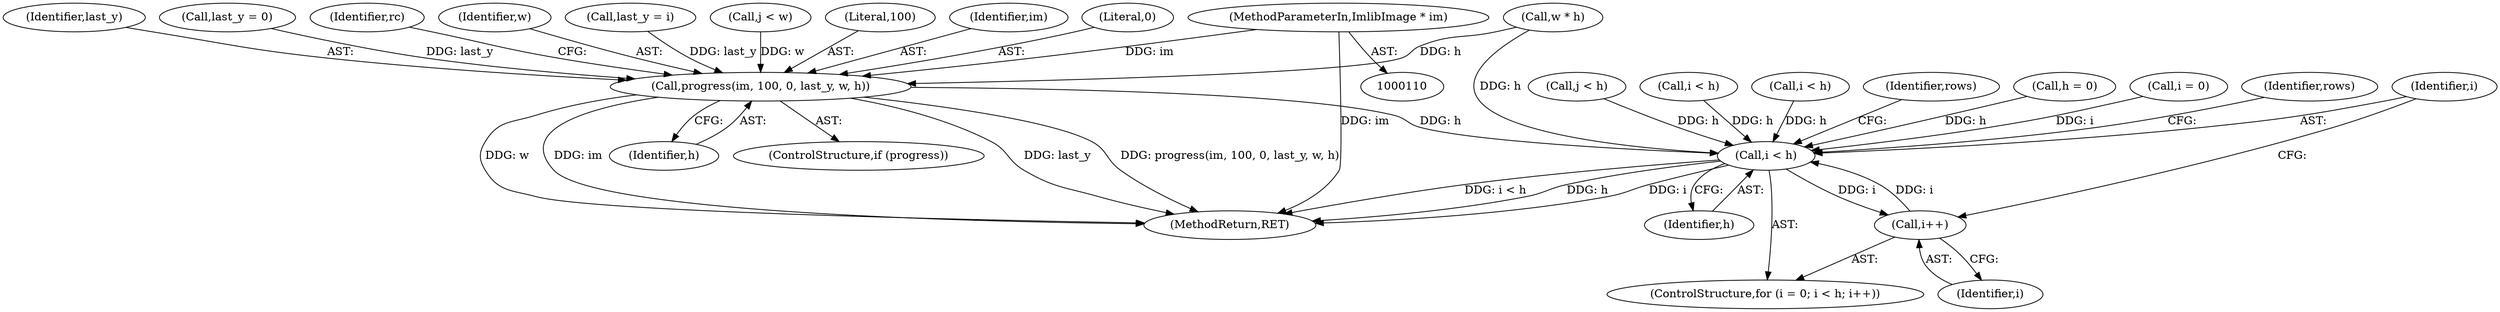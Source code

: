 digraph "0_enlightment_37a96801663b7b4cd3fbe56cc0eb8b6a17e766a8@pointer" {
"1000111" [label="(MethodParameterIn,ImlibImage * im)"];
"1000743" [label="(Call,progress(im, 100, 0, last_y, w, h))"];
"1000758" [label="(Call,i < h)"];
"1000761" [label="(Call,i++)"];
"1000761" [label="(Call,i++)"];
"1000748" [label="(Identifier,w)"];
"1000694" [label="(Call,last_y = i)"];
"1000653" [label="(Call,j < w)"];
"1000758" [label="(Call,i < h)"];
"1000745" [label="(Literal,100)"];
"1000744" [label="(Identifier,im)"];
"1000581" [label="(Call,w * h)"];
"1000768" [label="(Identifier,rows)"];
"1000760" [label="(Identifier,h)"];
"1000746" [label="(Literal,0)"];
"1000754" [label="(ControlStructure,for (i = 0; i < h; i++))"];
"1000140" [label="(Call,h = 0)"];
"1000755" [label="(Call,i = 0)"];
"1000765" [label="(Identifier,rows)"];
"1000311" [label="(Call,j < h)"];
"1000762" [label="(Identifier,i)"];
"1000775" [label="(MethodReturn,RET)"];
"1000111" [label="(MethodParameterIn,ImlibImage * im)"];
"1000749" [label="(Identifier,h)"];
"1000741" [label="(ControlStructure,if (progress))"];
"1000747" [label="(Identifier,last_y)"];
"1000332" [label="(Call,i < h)"];
"1000153" [label="(Call,last_y = 0)"];
"1000268" [label="(Call,i < h)"];
"1000743" [label="(Call,progress(im, 100, 0, last_y, w, h))"];
"1000751" [label="(Identifier,rc)"];
"1000759" [label="(Identifier,i)"];
"1000111" -> "1000110"  [label="AST: "];
"1000111" -> "1000775"  [label="DDG: im"];
"1000111" -> "1000743"  [label="DDG: im"];
"1000743" -> "1000741"  [label="AST: "];
"1000743" -> "1000749"  [label="CFG: "];
"1000744" -> "1000743"  [label="AST: "];
"1000745" -> "1000743"  [label="AST: "];
"1000746" -> "1000743"  [label="AST: "];
"1000747" -> "1000743"  [label="AST: "];
"1000748" -> "1000743"  [label="AST: "];
"1000749" -> "1000743"  [label="AST: "];
"1000751" -> "1000743"  [label="CFG: "];
"1000743" -> "1000775"  [label="DDG: w"];
"1000743" -> "1000775"  [label="DDG: im"];
"1000743" -> "1000775"  [label="DDG: last_y"];
"1000743" -> "1000775"  [label="DDG: progress(im, 100, 0, last_y, w, h)"];
"1000694" -> "1000743"  [label="DDG: last_y"];
"1000153" -> "1000743"  [label="DDG: last_y"];
"1000653" -> "1000743"  [label="DDG: w"];
"1000581" -> "1000743"  [label="DDG: h"];
"1000743" -> "1000758"  [label="DDG: h"];
"1000758" -> "1000754"  [label="AST: "];
"1000758" -> "1000760"  [label="CFG: "];
"1000759" -> "1000758"  [label="AST: "];
"1000760" -> "1000758"  [label="AST: "];
"1000765" -> "1000758"  [label="CFG: "];
"1000768" -> "1000758"  [label="CFG: "];
"1000758" -> "1000775"  [label="DDG: i < h"];
"1000758" -> "1000775"  [label="DDG: h"];
"1000758" -> "1000775"  [label="DDG: i"];
"1000761" -> "1000758"  [label="DDG: i"];
"1000755" -> "1000758"  [label="DDG: i"];
"1000581" -> "1000758"  [label="DDG: h"];
"1000268" -> "1000758"  [label="DDG: h"];
"1000332" -> "1000758"  [label="DDG: h"];
"1000311" -> "1000758"  [label="DDG: h"];
"1000140" -> "1000758"  [label="DDG: h"];
"1000758" -> "1000761"  [label="DDG: i"];
"1000761" -> "1000754"  [label="AST: "];
"1000761" -> "1000762"  [label="CFG: "];
"1000762" -> "1000761"  [label="AST: "];
"1000759" -> "1000761"  [label="CFG: "];
}
